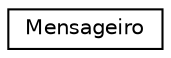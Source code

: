 digraph "Graphical Class Hierarchy"
{
  edge [fontname="Helvetica",fontsize="10",labelfontname="Helvetica",labelfontsize="10"];
  node [fontname="Helvetica",fontsize="10",shape=record];
  rankdir="LR";
  Node1 [label="Mensageiro",height=0.2,width=0.4,color="black", fillcolor="white", style="filled",URL="$class_mensageiro.html"];
}
